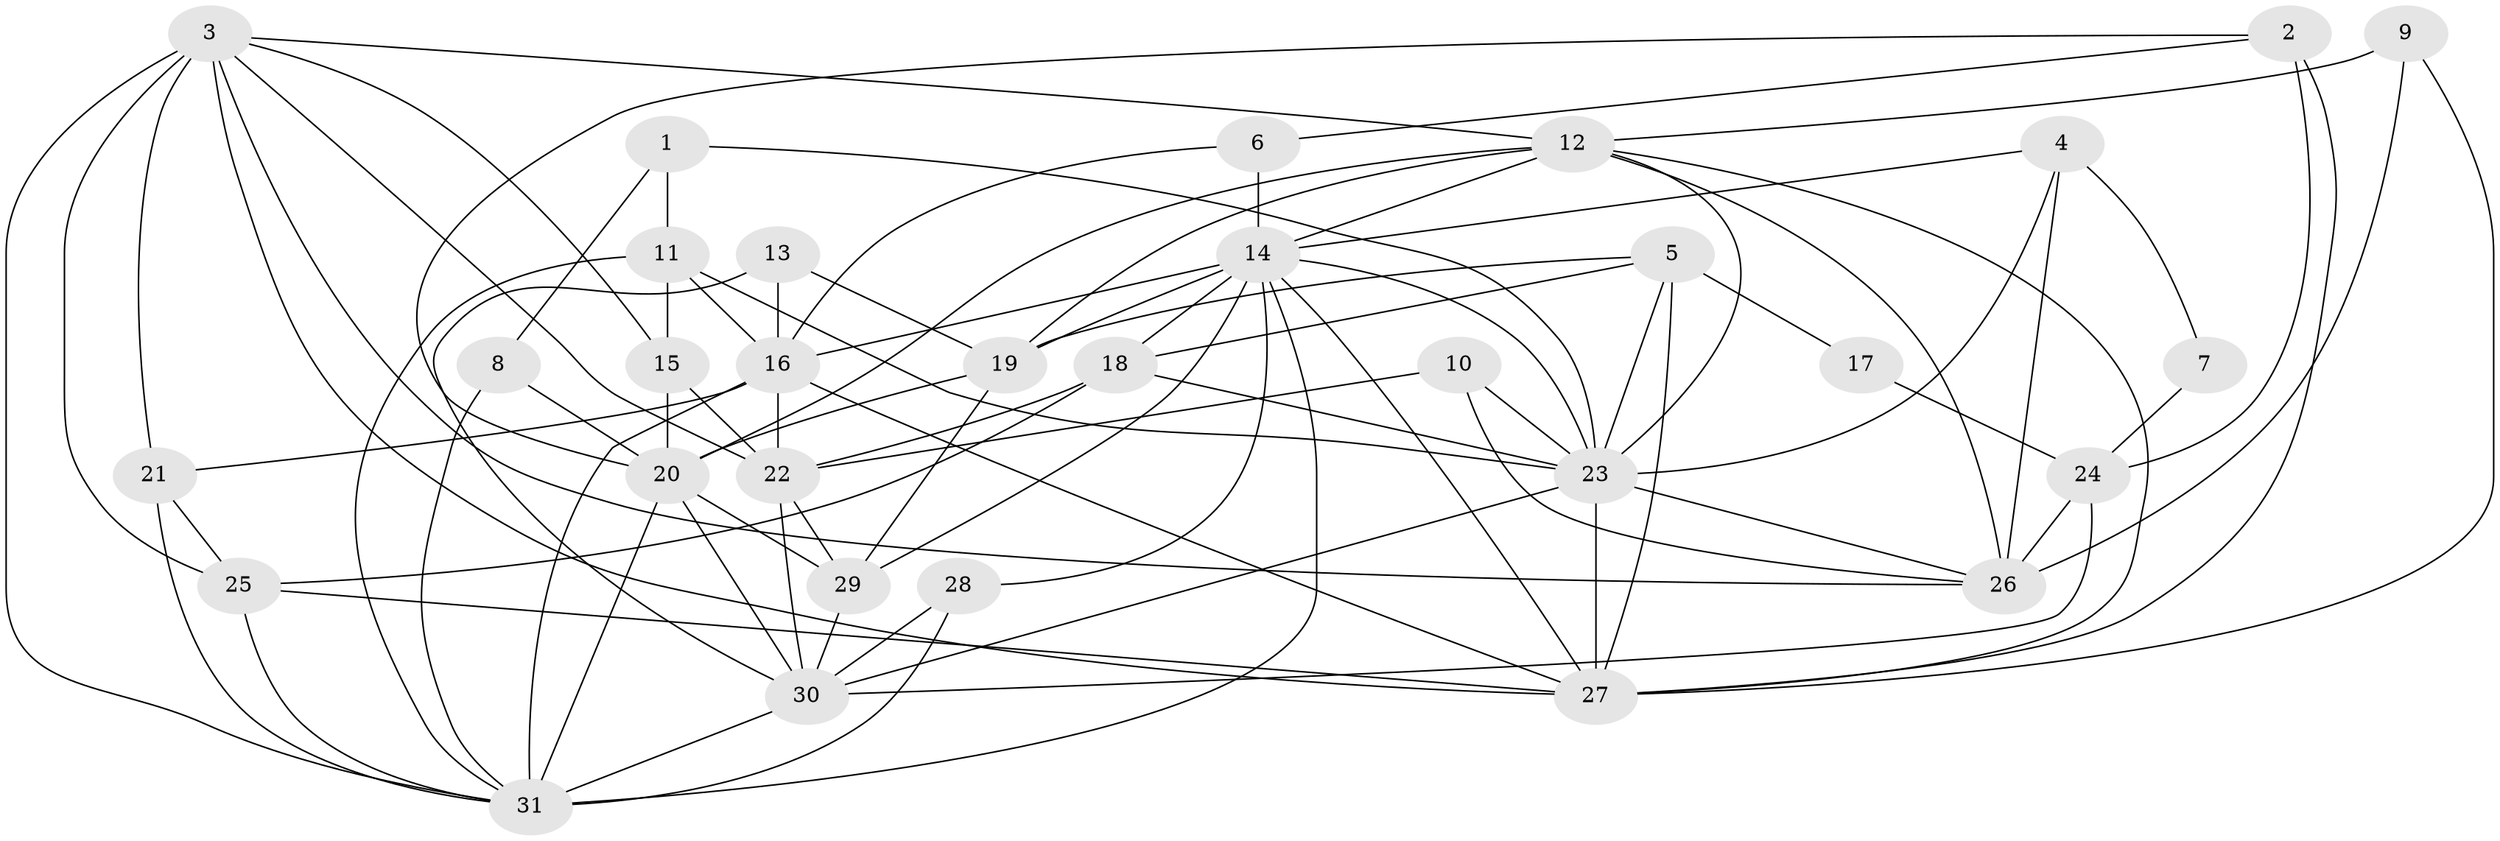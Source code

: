 // original degree distribution, {3: 0.22077922077922077, 6: 0.1038961038961039, 4: 0.3116883116883117, 2: 0.18181818181818182, 9: 0.012987012987012988, 7: 0.05194805194805195, 5: 0.1038961038961039, 8: 0.012987012987012988}
// Generated by graph-tools (version 1.1) at 2025/37/03/04/25 23:37:15]
// undirected, 31 vertices, 86 edges
graph export_dot {
  node [color=gray90,style=filled];
  1;
  2;
  3;
  4;
  5;
  6;
  7;
  8;
  9;
  10;
  11;
  12;
  13;
  14;
  15;
  16;
  17;
  18;
  19;
  20;
  21;
  22;
  23;
  24;
  25;
  26;
  27;
  28;
  29;
  30;
  31;
  1 -- 8 [weight=1.0];
  1 -- 11 [weight=1.0];
  1 -- 23 [weight=1.0];
  2 -- 6 [weight=1.0];
  2 -- 20 [weight=1.0];
  2 -- 24 [weight=1.0];
  2 -- 27 [weight=2.0];
  3 -- 12 [weight=1.0];
  3 -- 15 [weight=1.0];
  3 -- 21 [weight=1.0];
  3 -- 22 [weight=1.0];
  3 -- 25 [weight=1.0];
  3 -- 26 [weight=1.0];
  3 -- 27 [weight=1.0];
  3 -- 31 [weight=1.0];
  4 -- 7 [weight=1.0];
  4 -- 14 [weight=1.0];
  4 -- 23 [weight=1.0];
  4 -- 26 [weight=1.0];
  5 -- 17 [weight=1.0];
  5 -- 18 [weight=1.0];
  5 -- 19 [weight=2.0];
  5 -- 23 [weight=2.0];
  5 -- 27 [weight=1.0];
  6 -- 14 [weight=1.0];
  6 -- 16 [weight=1.0];
  7 -- 24 [weight=2.0];
  8 -- 20 [weight=1.0];
  8 -- 31 [weight=1.0];
  9 -- 12 [weight=1.0];
  9 -- 26 [weight=4.0];
  9 -- 27 [weight=1.0];
  10 -- 22 [weight=1.0];
  10 -- 23 [weight=1.0];
  10 -- 26 [weight=1.0];
  11 -- 15 [weight=2.0];
  11 -- 16 [weight=1.0];
  11 -- 23 [weight=1.0];
  11 -- 31 [weight=1.0];
  12 -- 14 [weight=1.0];
  12 -- 19 [weight=1.0];
  12 -- 20 [weight=1.0];
  12 -- 23 [weight=1.0];
  12 -- 26 [weight=1.0];
  12 -- 27 [weight=1.0];
  13 -- 16 [weight=1.0];
  13 -- 19 [weight=2.0];
  13 -- 30 [weight=1.0];
  14 -- 16 [weight=1.0];
  14 -- 18 [weight=2.0];
  14 -- 19 [weight=2.0];
  14 -- 23 [weight=1.0];
  14 -- 27 [weight=1.0];
  14 -- 28 [weight=1.0];
  14 -- 29 [weight=1.0];
  14 -- 31 [weight=2.0];
  15 -- 20 [weight=1.0];
  15 -- 22 [weight=1.0];
  16 -- 21 [weight=1.0];
  16 -- 22 [weight=1.0];
  16 -- 27 [weight=1.0];
  16 -- 31 [weight=1.0];
  17 -- 24 [weight=1.0];
  18 -- 22 [weight=1.0];
  18 -- 23 [weight=3.0];
  18 -- 25 [weight=1.0];
  19 -- 20 [weight=1.0];
  19 -- 29 [weight=1.0];
  20 -- 29 [weight=1.0];
  20 -- 30 [weight=1.0];
  20 -- 31 [weight=1.0];
  21 -- 25 [weight=1.0];
  21 -- 31 [weight=1.0];
  22 -- 29 [weight=1.0];
  22 -- 30 [weight=1.0];
  23 -- 26 [weight=2.0];
  23 -- 27 [weight=1.0];
  23 -- 30 [weight=1.0];
  24 -- 26 [weight=1.0];
  24 -- 30 [weight=1.0];
  25 -- 27 [weight=2.0];
  25 -- 31 [weight=1.0];
  28 -- 30 [weight=1.0];
  28 -- 31 [weight=2.0];
  29 -- 30 [weight=1.0];
  30 -- 31 [weight=1.0];
}
